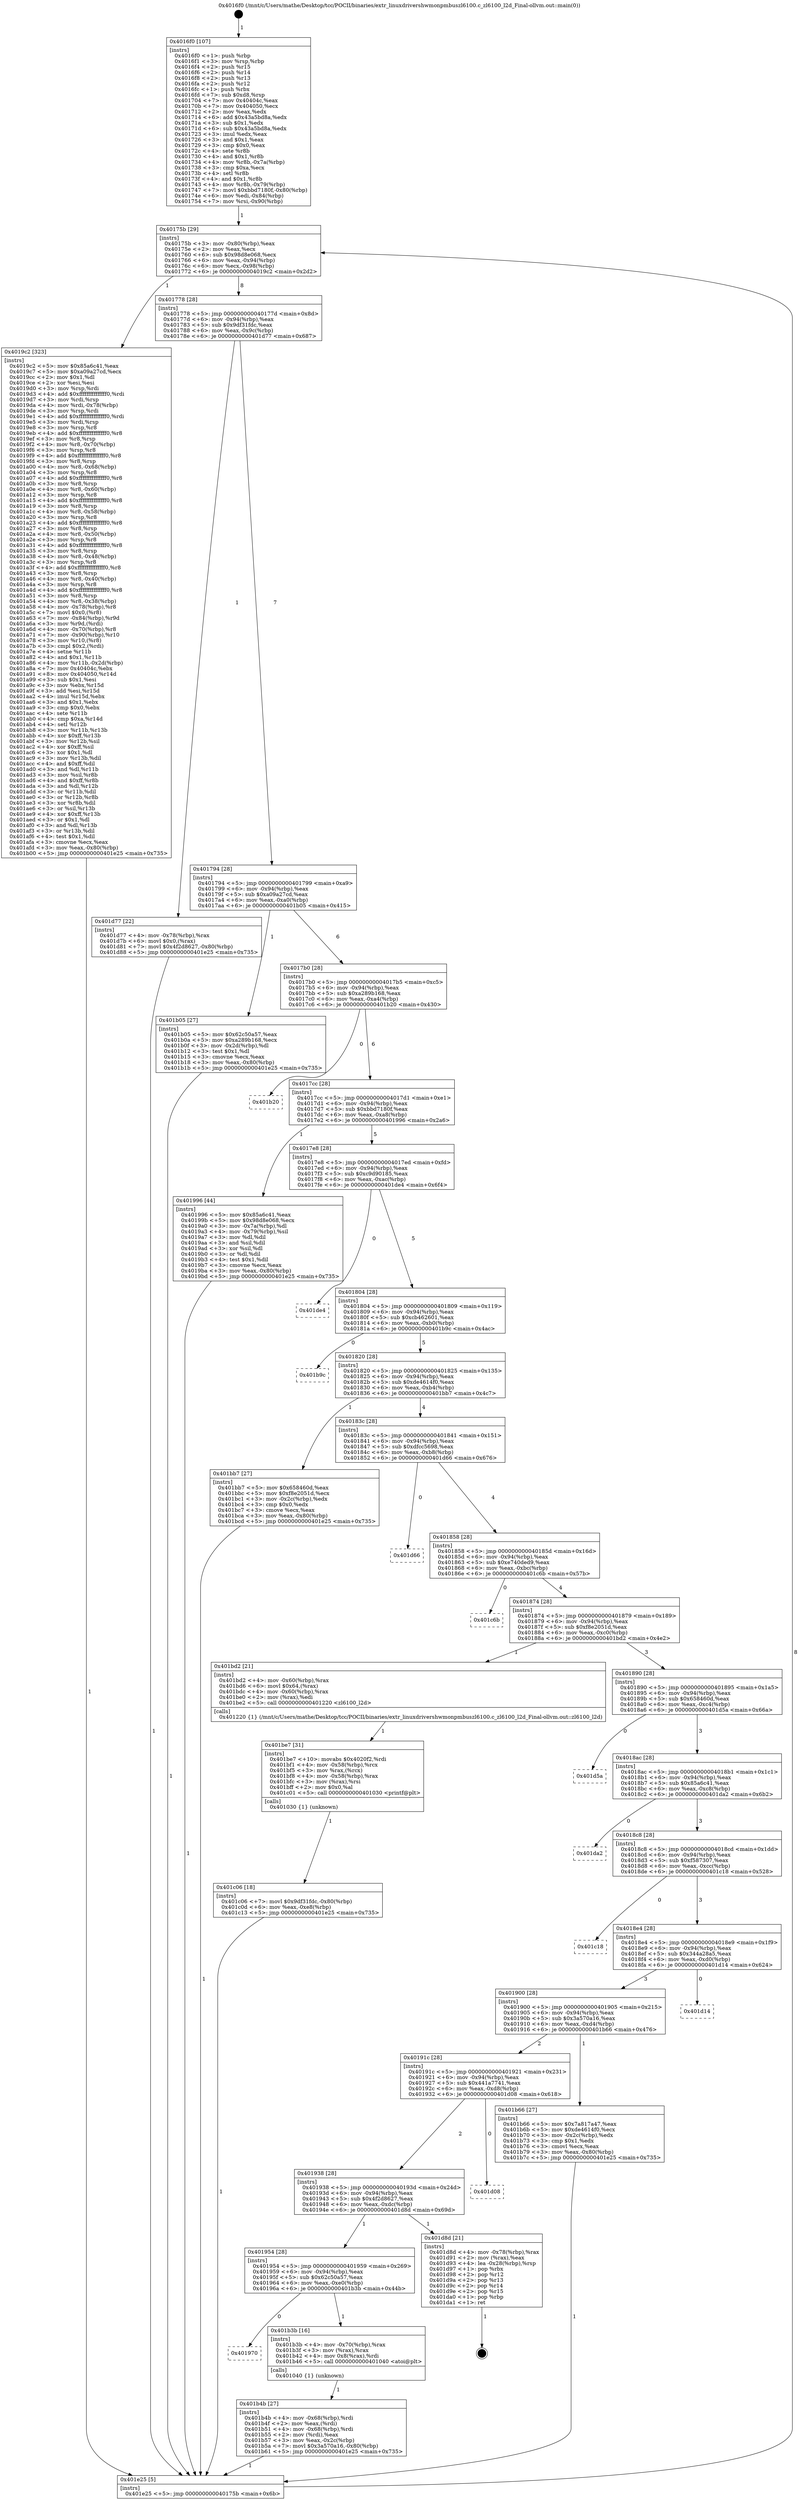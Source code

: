 digraph "0x4016f0" {
  label = "0x4016f0 (/mnt/c/Users/mathe/Desktop/tcc/POCII/binaries/extr_linuxdrivershwmonpmbuszl6100.c_zl6100_l2d_Final-ollvm.out::main(0))"
  labelloc = "t"
  node[shape=record]

  Entry [label="",width=0.3,height=0.3,shape=circle,fillcolor=black,style=filled]
  "0x40175b" [label="{
     0x40175b [29]\l
     | [instrs]\l
     &nbsp;&nbsp;0x40175b \<+3\>: mov -0x80(%rbp),%eax\l
     &nbsp;&nbsp;0x40175e \<+2\>: mov %eax,%ecx\l
     &nbsp;&nbsp;0x401760 \<+6\>: sub $0x98d8e068,%ecx\l
     &nbsp;&nbsp;0x401766 \<+6\>: mov %eax,-0x94(%rbp)\l
     &nbsp;&nbsp;0x40176c \<+6\>: mov %ecx,-0x98(%rbp)\l
     &nbsp;&nbsp;0x401772 \<+6\>: je 00000000004019c2 \<main+0x2d2\>\l
  }"]
  "0x4019c2" [label="{
     0x4019c2 [323]\l
     | [instrs]\l
     &nbsp;&nbsp;0x4019c2 \<+5\>: mov $0x85a6c41,%eax\l
     &nbsp;&nbsp;0x4019c7 \<+5\>: mov $0xa09a27cd,%ecx\l
     &nbsp;&nbsp;0x4019cc \<+2\>: mov $0x1,%dl\l
     &nbsp;&nbsp;0x4019ce \<+2\>: xor %esi,%esi\l
     &nbsp;&nbsp;0x4019d0 \<+3\>: mov %rsp,%rdi\l
     &nbsp;&nbsp;0x4019d3 \<+4\>: add $0xfffffffffffffff0,%rdi\l
     &nbsp;&nbsp;0x4019d7 \<+3\>: mov %rdi,%rsp\l
     &nbsp;&nbsp;0x4019da \<+4\>: mov %rdi,-0x78(%rbp)\l
     &nbsp;&nbsp;0x4019de \<+3\>: mov %rsp,%rdi\l
     &nbsp;&nbsp;0x4019e1 \<+4\>: add $0xfffffffffffffff0,%rdi\l
     &nbsp;&nbsp;0x4019e5 \<+3\>: mov %rdi,%rsp\l
     &nbsp;&nbsp;0x4019e8 \<+3\>: mov %rsp,%r8\l
     &nbsp;&nbsp;0x4019eb \<+4\>: add $0xfffffffffffffff0,%r8\l
     &nbsp;&nbsp;0x4019ef \<+3\>: mov %r8,%rsp\l
     &nbsp;&nbsp;0x4019f2 \<+4\>: mov %r8,-0x70(%rbp)\l
     &nbsp;&nbsp;0x4019f6 \<+3\>: mov %rsp,%r8\l
     &nbsp;&nbsp;0x4019f9 \<+4\>: add $0xfffffffffffffff0,%r8\l
     &nbsp;&nbsp;0x4019fd \<+3\>: mov %r8,%rsp\l
     &nbsp;&nbsp;0x401a00 \<+4\>: mov %r8,-0x68(%rbp)\l
     &nbsp;&nbsp;0x401a04 \<+3\>: mov %rsp,%r8\l
     &nbsp;&nbsp;0x401a07 \<+4\>: add $0xfffffffffffffff0,%r8\l
     &nbsp;&nbsp;0x401a0b \<+3\>: mov %r8,%rsp\l
     &nbsp;&nbsp;0x401a0e \<+4\>: mov %r8,-0x60(%rbp)\l
     &nbsp;&nbsp;0x401a12 \<+3\>: mov %rsp,%r8\l
     &nbsp;&nbsp;0x401a15 \<+4\>: add $0xfffffffffffffff0,%r8\l
     &nbsp;&nbsp;0x401a19 \<+3\>: mov %r8,%rsp\l
     &nbsp;&nbsp;0x401a1c \<+4\>: mov %r8,-0x58(%rbp)\l
     &nbsp;&nbsp;0x401a20 \<+3\>: mov %rsp,%r8\l
     &nbsp;&nbsp;0x401a23 \<+4\>: add $0xfffffffffffffff0,%r8\l
     &nbsp;&nbsp;0x401a27 \<+3\>: mov %r8,%rsp\l
     &nbsp;&nbsp;0x401a2a \<+4\>: mov %r8,-0x50(%rbp)\l
     &nbsp;&nbsp;0x401a2e \<+3\>: mov %rsp,%r8\l
     &nbsp;&nbsp;0x401a31 \<+4\>: add $0xfffffffffffffff0,%r8\l
     &nbsp;&nbsp;0x401a35 \<+3\>: mov %r8,%rsp\l
     &nbsp;&nbsp;0x401a38 \<+4\>: mov %r8,-0x48(%rbp)\l
     &nbsp;&nbsp;0x401a3c \<+3\>: mov %rsp,%r8\l
     &nbsp;&nbsp;0x401a3f \<+4\>: add $0xfffffffffffffff0,%r8\l
     &nbsp;&nbsp;0x401a43 \<+3\>: mov %r8,%rsp\l
     &nbsp;&nbsp;0x401a46 \<+4\>: mov %r8,-0x40(%rbp)\l
     &nbsp;&nbsp;0x401a4a \<+3\>: mov %rsp,%r8\l
     &nbsp;&nbsp;0x401a4d \<+4\>: add $0xfffffffffffffff0,%r8\l
     &nbsp;&nbsp;0x401a51 \<+3\>: mov %r8,%rsp\l
     &nbsp;&nbsp;0x401a54 \<+4\>: mov %r8,-0x38(%rbp)\l
     &nbsp;&nbsp;0x401a58 \<+4\>: mov -0x78(%rbp),%r8\l
     &nbsp;&nbsp;0x401a5c \<+7\>: movl $0x0,(%r8)\l
     &nbsp;&nbsp;0x401a63 \<+7\>: mov -0x84(%rbp),%r9d\l
     &nbsp;&nbsp;0x401a6a \<+3\>: mov %r9d,(%rdi)\l
     &nbsp;&nbsp;0x401a6d \<+4\>: mov -0x70(%rbp),%r8\l
     &nbsp;&nbsp;0x401a71 \<+7\>: mov -0x90(%rbp),%r10\l
     &nbsp;&nbsp;0x401a78 \<+3\>: mov %r10,(%r8)\l
     &nbsp;&nbsp;0x401a7b \<+3\>: cmpl $0x2,(%rdi)\l
     &nbsp;&nbsp;0x401a7e \<+4\>: setne %r11b\l
     &nbsp;&nbsp;0x401a82 \<+4\>: and $0x1,%r11b\l
     &nbsp;&nbsp;0x401a86 \<+4\>: mov %r11b,-0x2d(%rbp)\l
     &nbsp;&nbsp;0x401a8a \<+7\>: mov 0x40404c,%ebx\l
     &nbsp;&nbsp;0x401a91 \<+8\>: mov 0x404050,%r14d\l
     &nbsp;&nbsp;0x401a99 \<+3\>: sub $0x1,%esi\l
     &nbsp;&nbsp;0x401a9c \<+3\>: mov %ebx,%r15d\l
     &nbsp;&nbsp;0x401a9f \<+3\>: add %esi,%r15d\l
     &nbsp;&nbsp;0x401aa2 \<+4\>: imul %r15d,%ebx\l
     &nbsp;&nbsp;0x401aa6 \<+3\>: and $0x1,%ebx\l
     &nbsp;&nbsp;0x401aa9 \<+3\>: cmp $0x0,%ebx\l
     &nbsp;&nbsp;0x401aac \<+4\>: sete %r11b\l
     &nbsp;&nbsp;0x401ab0 \<+4\>: cmp $0xa,%r14d\l
     &nbsp;&nbsp;0x401ab4 \<+4\>: setl %r12b\l
     &nbsp;&nbsp;0x401ab8 \<+3\>: mov %r11b,%r13b\l
     &nbsp;&nbsp;0x401abb \<+4\>: xor $0xff,%r13b\l
     &nbsp;&nbsp;0x401abf \<+3\>: mov %r12b,%sil\l
     &nbsp;&nbsp;0x401ac2 \<+4\>: xor $0xff,%sil\l
     &nbsp;&nbsp;0x401ac6 \<+3\>: xor $0x1,%dl\l
     &nbsp;&nbsp;0x401ac9 \<+3\>: mov %r13b,%dil\l
     &nbsp;&nbsp;0x401acc \<+4\>: and $0xff,%dil\l
     &nbsp;&nbsp;0x401ad0 \<+3\>: and %dl,%r11b\l
     &nbsp;&nbsp;0x401ad3 \<+3\>: mov %sil,%r8b\l
     &nbsp;&nbsp;0x401ad6 \<+4\>: and $0xff,%r8b\l
     &nbsp;&nbsp;0x401ada \<+3\>: and %dl,%r12b\l
     &nbsp;&nbsp;0x401add \<+3\>: or %r11b,%dil\l
     &nbsp;&nbsp;0x401ae0 \<+3\>: or %r12b,%r8b\l
     &nbsp;&nbsp;0x401ae3 \<+3\>: xor %r8b,%dil\l
     &nbsp;&nbsp;0x401ae6 \<+3\>: or %sil,%r13b\l
     &nbsp;&nbsp;0x401ae9 \<+4\>: xor $0xff,%r13b\l
     &nbsp;&nbsp;0x401aed \<+3\>: or $0x1,%dl\l
     &nbsp;&nbsp;0x401af0 \<+3\>: and %dl,%r13b\l
     &nbsp;&nbsp;0x401af3 \<+3\>: or %r13b,%dil\l
     &nbsp;&nbsp;0x401af6 \<+4\>: test $0x1,%dil\l
     &nbsp;&nbsp;0x401afa \<+3\>: cmovne %ecx,%eax\l
     &nbsp;&nbsp;0x401afd \<+3\>: mov %eax,-0x80(%rbp)\l
     &nbsp;&nbsp;0x401b00 \<+5\>: jmp 0000000000401e25 \<main+0x735\>\l
  }"]
  "0x401778" [label="{
     0x401778 [28]\l
     | [instrs]\l
     &nbsp;&nbsp;0x401778 \<+5\>: jmp 000000000040177d \<main+0x8d\>\l
     &nbsp;&nbsp;0x40177d \<+6\>: mov -0x94(%rbp),%eax\l
     &nbsp;&nbsp;0x401783 \<+5\>: sub $0x9df31fdc,%eax\l
     &nbsp;&nbsp;0x401788 \<+6\>: mov %eax,-0x9c(%rbp)\l
     &nbsp;&nbsp;0x40178e \<+6\>: je 0000000000401d77 \<main+0x687\>\l
  }"]
  Exit [label="",width=0.3,height=0.3,shape=circle,fillcolor=black,style=filled,peripheries=2]
  "0x401d77" [label="{
     0x401d77 [22]\l
     | [instrs]\l
     &nbsp;&nbsp;0x401d77 \<+4\>: mov -0x78(%rbp),%rax\l
     &nbsp;&nbsp;0x401d7b \<+6\>: movl $0x0,(%rax)\l
     &nbsp;&nbsp;0x401d81 \<+7\>: movl $0x4f2d8627,-0x80(%rbp)\l
     &nbsp;&nbsp;0x401d88 \<+5\>: jmp 0000000000401e25 \<main+0x735\>\l
  }"]
  "0x401794" [label="{
     0x401794 [28]\l
     | [instrs]\l
     &nbsp;&nbsp;0x401794 \<+5\>: jmp 0000000000401799 \<main+0xa9\>\l
     &nbsp;&nbsp;0x401799 \<+6\>: mov -0x94(%rbp),%eax\l
     &nbsp;&nbsp;0x40179f \<+5\>: sub $0xa09a27cd,%eax\l
     &nbsp;&nbsp;0x4017a4 \<+6\>: mov %eax,-0xa0(%rbp)\l
     &nbsp;&nbsp;0x4017aa \<+6\>: je 0000000000401b05 \<main+0x415\>\l
  }"]
  "0x401c06" [label="{
     0x401c06 [18]\l
     | [instrs]\l
     &nbsp;&nbsp;0x401c06 \<+7\>: movl $0x9df31fdc,-0x80(%rbp)\l
     &nbsp;&nbsp;0x401c0d \<+6\>: mov %eax,-0xe8(%rbp)\l
     &nbsp;&nbsp;0x401c13 \<+5\>: jmp 0000000000401e25 \<main+0x735\>\l
  }"]
  "0x401b05" [label="{
     0x401b05 [27]\l
     | [instrs]\l
     &nbsp;&nbsp;0x401b05 \<+5\>: mov $0x62c50a57,%eax\l
     &nbsp;&nbsp;0x401b0a \<+5\>: mov $0xa289b168,%ecx\l
     &nbsp;&nbsp;0x401b0f \<+3\>: mov -0x2d(%rbp),%dl\l
     &nbsp;&nbsp;0x401b12 \<+3\>: test $0x1,%dl\l
     &nbsp;&nbsp;0x401b15 \<+3\>: cmovne %ecx,%eax\l
     &nbsp;&nbsp;0x401b18 \<+3\>: mov %eax,-0x80(%rbp)\l
     &nbsp;&nbsp;0x401b1b \<+5\>: jmp 0000000000401e25 \<main+0x735\>\l
  }"]
  "0x4017b0" [label="{
     0x4017b0 [28]\l
     | [instrs]\l
     &nbsp;&nbsp;0x4017b0 \<+5\>: jmp 00000000004017b5 \<main+0xc5\>\l
     &nbsp;&nbsp;0x4017b5 \<+6\>: mov -0x94(%rbp),%eax\l
     &nbsp;&nbsp;0x4017bb \<+5\>: sub $0xa289b168,%eax\l
     &nbsp;&nbsp;0x4017c0 \<+6\>: mov %eax,-0xa4(%rbp)\l
     &nbsp;&nbsp;0x4017c6 \<+6\>: je 0000000000401b20 \<main+0x430\>\l
  }"]
  "0x401be7" [label="{
     0x401be7 [31]\l
     | [instrs]\l
     &nbsp;&nbsp;0x401be7 \<+10\>: movabs $0x4020f2,%rdi\l
     &nbsp;&nbsp;0x401bf1 \<+4\>: mov -0x58(%rbp),%rcx\l
     &nbsp;&nbsp;0x401bf5 \<+3\>: mov %rax,(%rcx)\l
     &nbsp;&nbsp;0x401bf8 \<+4\>: mov -0x58(%rbp),%rax\l
     &nbsp;&nbsp;0x401bfc \<+3\>: mov (%rax),%rsi\l
     &nbsp;&nbsp;0x401bff \<+2\>: mov $0x0,%al\l
     &nbsp;&nbsp;0x401c01 \<+5\>: call 0000000000401030 \<printf@plt\>\l
     | [calls]\l
     &nbsp;&nbsp;0x401030 \{1\} (unknown)\l
  }"]
  "0x401b20" [label="{
     0x401b20\l
  }", style=dashed]
  "0x4017cc" [label="{
     0x4017cc [28]\l
     | [instrs]\l
     &nbsp;&nbsp;0x4017cc \<+5\>: jmp 00000000004017d1 \<main+0xe1\>\l
     &nbsp;&nbsp;0x4017d1 \<+6\>: mov -0x94(%rbp),%eax\l
     &nbsp;&nbsp;0x4017d7 \<+5\>: sub $0xbbd7180f,%eax\l
     &nbsp;&nbsp;0x4017dc \<+6\>: mov %eax,-0xa8(%rbp)\l
     &nbsp;&nbsp;0x4017e2 \<+6\>: je 0000000000401996 \<main+0x2a6\>\l
  }"]
  "0x401b4b" [label="{
     0x401b4b [27]\l
     | [instrs]\l
     &nbsp;&nbsp;0x401b4b \<+4\>: mov -0x68(%rbp),%rdi\l
     &nbsp;&nbsp;0x401b4f \<+2\>: mov %eax,(%rdi)\l
     &nbsp;&nbsp;0x401b51 \<+4\>: mov -0x68(%rbp),%rdi\l
     &nbsp;&nbsp;0x401b55 \<+2\>: mov (%rdi),%eax\l
     &nbsp;&nbsp;0x401b57 \<+3\>: mov %eax,-0x2c(%rbp)\l
     &nbsp;&nbsp;0x401b5a \<+7\>: movl $0x3a570a16,-0x80(%rbp)\l
     &nbsp;&nbsp;0x401b61 \<+5\>: jmp 0000000000401e25 \<main+0x735\>\l
  }"]
  "0x401996" [label="{
     0x401996 [44]\l
     | [instrs]\l
     &nbsp;&nbsp;0x401996 \<+5\>: mov $0x85a6c41,%eax\l
     &nbsp;&nbsp;0x40199b \<+5\>: mov $0x98d8e068,%ecx\l
     &nbsp;&nbsp;0x4019a0 \<+3\>: mov -0x7a(%rbp),%dl\l
     &nbsp;&nbsp;0x4019a3 \<+4\>: mov -0x79(%rbp),%sil\l
     &nbsp;&nbsp;0x4019a7 \<+3\>: mov %dl,%dil\l
     &nbsp;&nbsp;0x4019aa \<+3\>: and %sil,%dil\l
     &nbsp;&nbsp;0x4019ad \<+3\>: xor %sil,%dl\l
     &nbsp;&nbsp;0x4019b0 \<+3\>: or %dl,%dil\l
     &nbsp;&nbsp;0x4019b3 \<+4\>: test $0x1,%dil\l
     &nbsp;&nbsp;0x4019b7 \<+3\>: cmovne %ecx,%eax\l
     &nbsp;&nbsp;0x4019ba \<+3\>: mov %eax,-0x80(%rbp)\l
     &nbsp;&nbsp;0x4019bd \<+5\>: jmp 0000000000401e25 \<main+0x735\>\l
  }"]
  "0x4017e8" [label="{
     0x4017e8 [28]\l
     | [instrs]\l
     &nbsp;&nbsp;0x4017e8 \<+5\>: jmp 00000000004017ed \<main+0xfd\>\l
     &nbsp;&nbsp;0x4017ed \<+6\>: mov -0x94(%rbp),%eax\l
     &nbsp;&nbsp;0x4017f3 \<+5\>: sub $0xc9d90185,%eax\l
     &nbsp;&nbsp;0x4017f8 \<+6\>: mov %eax,-0xac(%rbp)\l
     &nbsp;&nbsp;0x4017fe \<+6\>: je 0000000000401de4 \<main+0x6f4\>\l
  }"]
  "0x401e25" [label="{
     0x401e25 [5]\l
     | [instrs]\l
     &nbsp;&nbsp;0x401e25 \<+5\>: jmp 000000000040175b \<main+0x6b\>\l
  }"]
  "0x4016f0" [label="{
     0x4016f0 [107]\l
     | [instrs]\l
     &nbsp;&nbsp;0x4016f0 \<+1\>: push %rbp\l
     &nbsp;&nbsp;0x4016f1 \<+3\>: mov %rsp,%rbp\l
     &nbsp;&nbsp;0x4016f4 \<+2\>: push %r15\l
     &nbsp;&nbsp;0x4016f6 \<+2\>: push %r14\l
     &nbsp;&nbsp;0x4016f8 \<+2\>: push %r13\l
     &nbsp;&nbsp;0x4016fa \<+2\>: push %r12\l
     &nbsp;&nbsp;0x4016fc \<+1\>: push %rbx\l
     &nbsp;&nbsp;0x4016fd \<+7\>: sub $0xd8,%rsp\l
     &nbsp;&nbsp;0x401704 \<+7\>: mov 0x40404c,%eax\l
     &nbsp;&nbsp;0x40170b \<+7\>: mov 0x404050,%ecx\l
     &nbsp;&nbsp;0x401712 \<+2\>: mov %eax,%edx\l
     &nbsp;&nbsp;0x401714 \<+6\>: add $0x43a5bd8a,%edx\l
     &nbsp;&nbsp;0x40171a \<+3\>: sub $0x1,%edx\l
     &nbsp;&nbsp;0x40171d \<+6\>: sub $0x43a5bd8a,%edx\l
     &nbsp;&nbsp;0x401723 \<+3\>: imul %edx,%eax\l
     &nbsp;&nbsp;0x401726 \<+3\>: and $0x1,%eax\l
     &nbsp;&nbsp;0x401729 \<+3\>: cmp $0x0,%eax\l
     &nbsp;&nbsp;0x40172c \<+4\>: sete %r8b\l
     &nbsp;&nbsp;0x401730 \<+4\>: and $0x1,%r8b\l
     &nbsp;&nbsp;0x401734 \<+4\>: mov %r8b,-0x7a(%rbp)\l
     &nbsp;&nbsp;0x401738 \<+3\>: cmp $0xa,%ecx\l
     &nbsp;&nbsp;0x40173b \<+4\>: setl %r8b\l
     &nbsp;&nbsp;0x40173f \<+4\>: and $0x1,%r8b\l
     &nbsp;&nbsp;0x401743 \<+4\>: mov %r8b,-0x79(%rbp)\l
     &nbsp;&nbsp;0x401747 \<+7\>: movl $0xbbd7180f,-0x80(%rbp)\l
     &nbsp;&nbsp;0x40174e \<+6\>: mov %edi,-0x84(%rbp)\l
     &nbsp;&nbsp;0x401754 \<+7\>: mov %rsi,-0x90(%rbp)\l
  }"]
  "0x401970" [label="{
     0x401970\l
  }", style=dashed]
  "0x401b3b" [label="{
     0x401b3b [16]\l
     | [instrs]\l
     &nbsp;&nbsp;0x401b3b \<+4\>: mov -0x70(%rbp),%rax\l
     &nbsp;&nbsp;0x401b3f \<+3\>: mov (%rax),%rax\l
     &nbsp;&nbsp;0x401b42 \<+4\>: mov 0x8(%rax),%rdi\l
     &nbsp;&nbsp;0x401b46 \<+5\>: call 0000000000401040 \<atoi@plt\>\l
     | [calls]\l
     &nbsp;&nbsp;0x401040 \{1\} (unknown)\l
  }"]
  "0x401de4" [label="{
     0x401de4\l
  }", style=dashed]
  "0x401804" [label="{
     0x401804 [28]\l
     | [instrs]\l
     &nbsp;&nbsp;0x401804 \<+5\>: jmp 0000000000401809 \<main+0x119\>\l
     &nbsp;&nbsp;0x401809 \<+6\>: mov -0x94(%rbp),%eax\l
     &nbsp;&nbsp;0x40180f \<+5\>: sub $0xcb462601,%eax\l
     &nbsp;&nbsp;0x401814 \<+6\>: mov %eax,-0xb0(%rbp)\l
     &nbsp;&nbsp;0x40181a \<+6\>: je 0000000000401b9c \<main+0x4ac\>\l
  }"]
  "0x401954" [label="{
     0x401954 [28]\l
     | [instrs]\l
     &nbsp;&nbsp;0x401954 \<+5\>: jmp 0000000000401959 \<main+0x269\>\l
     &nbsp;&nbsp;0x401959 \<+6\>: mov -0x94(%rbp),%eax\l
     &nbsp;&nbsp;0x40195f \<+5\>: sub $0x62c50a57,%eax\l
     &nbsp;&nbsp;0x401964 \<+6\>: mov %eax,-0xe0(%rbp)\l
     &nbsp;&nbsp;0x40196a \<+6\>: je 0000000000401b3b \<main+0x44b\>\l
  }"]
  "0x401b9c" [label="{
     0x401b9c\l
  }", style=dashed]
  "0x401820" [label="{
     0x401820 [28]\l
     | [instrs]\l
     &nbsp;&nbsp;0x401820 \<+5\>: jmp 0000000000401825 \<main+0x135\>\l
     &nbsp;&nbsp;0x401825 \<+6\>: mov -0x94(%rbp),%eax\l
     &nbsp;&nbsp;0x40182b \<+5\>: sub $0xde4614f0,%eax\l
     &nbsp;&nbsp;0x401830 \<+6\>: mov %eax,-0xb4(%rbp)\l
     &nbsp;&nbsp;0x401836 \<+6\>: je 0000000000401bb7 \<main+0x4c7\>\l
  }"]
  "0x401d8d" [label="{
     0x401d8d [21]\l
     | [instrs]\l
     &nbsp;&nbsp;0x401d8d \<+4\>: mov -0x78(%rbp),%rax\l
     &nbsp;&nbsp;0x401d91 \<+2\>: mov (%rax),%eax\l
     &nbsp;&nbsp;0x401d93 \<+4\>: lea -0x28(%rbp),%rsp\l
     &nbsp;&nbsp;0x401d97 \<+1\>: pop %rbx\l
     &nbsp;&nbsp;0x401d98 \<+2\>: pop %r12\l
     &nbsp;&nbsp;0x401d9a \<+2\>: pop %r13\l
     &nbsp;&nbsp;0x401d9c \<+2\>: pop %r14\l
     &nbsp;&nbsp;0x401d9e \<+2\>: pop %r15\l
     &nbsp;&nbsp;0x401da0 \<+1\>: pop %rbp\l
     &nbsp;&nbsp;0x401da1 \<+1\>: ret\l
  }"]
  "0x401bb7" [label="{
     0x401bb7 [27]\l
     | [instrs]\l
     &nbsp;&nbsp;0x401bb7 \<+5\>: mov $0x658460d,%eax\l
     &nbsp;&nbsp;0x401bbc \<+5\>: mov $0xf8e2051d,%ecx\l
     &nbsp;&nbsp;0x401bc1 \<+3\>: mov -0x2c(%rbp),%edx\l
     &nbsp;&nbsp;0x401bc4 \<+3\>: cmp $0x0,%edx\l
     &nbsp;&nbsp;0x401bc7 \<+3\>: cmove %ecx,%eax\l
     &nbsp;&nbsp;0x401bca \<+3\>: mov %eax,-0x80(%rbp)\l
     &nbsp;&nbsp;0x401bcd \<+5\>: jmp 0000000000401e25 \<main+0x735\>\l
  }"]
  "0x40183c" [label="{
     0x40183c [28]\l
     | [instrs]\l
     &nbsp;&nbsp;0x40183c \<+5\>: jmp 0000000000401841 \<main+0x151\>\l
     &nbsp;&nbsp;0x401841 \<+6\>: mov -0x94(%rbp),%eax\l
     &nbsp;&nbsp;0x401847 \<+5\>: sub $0xdfcc5698,%eax\l
     &nbsp;&nbsp;0x40184c \<+6\>: mov %eax,-0xb8(%rbp)\l
     &nbsp;&nbsp;0x401852 \<+6\>: je 0000000000401d66 \<main+0x676\>\l
  }"]
  "0x401938" [label="{
     0x401938 [28]\l
     | [instrs]\l
     &nbsp;&nbsp;0x401938 \<+5\>: jmp 000000000040193d \<main+0x24d\>\l
     &nbsp;&nbsp;0x40193d \<+6\>: mov -0x94(%rbp),%eax\l
     &nbsp;&nbsp;0x401943 \<+5\>: sub $0x4f2d8627,%eax\l
     &nbsp;&nbsp;0x401948 \<+6\>: mov %eax,-0xdc(%rbp)\l
     &nbsp;&nbsp;0x40194e \<+6\>: je 0000000000401d8d \<main+0x69d\>\l
  }"]
  "0x401d66" [label="{
     0x401d66\l
  }", style=dashed]
  "0x401858" [label="{
     0x401858 [28]\l
     | [instrs]\l
     &nbsp;&nbsp;0x401858 \<+5\>: jmp 000000000040185d \<main+0x16d\>\l
     &nbsp;&nbsp;0x40185d \<+6\>: mov -0x94(%rbp),%eax\l
     &nbsp;&nbsp;0x401863 \<+5\>: sub $0xe740ded9,%eax\l
     &nbsp;&nbsp;0x401868 \<+6\>: mov %eax,-0xbc(%rbp)\l
     &nbsp;&nbsp;0x40186e \<+6\>: je 0000000000401c6b \<main+0x57b\>\l
  }"]
  "0x401d08" [label="{
     0x401d08\l
  }", style=dashed]
  "0x401c6b" [label="{
     0x401c6b\l
  }", style=dashed]
  "0x401874" [label="{
     0x401874 [28]\l
     | [instrs]\l
     &nbsp;&nbsp;0x401874 \<+5\>: jmp 0000000000401879 \<main+0x189\>\l
     &nbsp;&nbsp;0x401879 \<+6\>: mov -0x94(%rbp),%eax\l
     &nbsp;&nbsp;0x40187f \<+5\>: sub $0xf8e2051d,%eax\l
     &nbsp;&nbsp;0x401884 \<+6\>: mov %eax,-0xc0(%rbp)\l
     &nbsp;&nbsp;0x40188a \<+6\>: je 0000000000401bd2 \<main+0x4e2\>\l
  }"]
  "0x40191c" [label="{
     0x40191c [28]\l
     | [instrs]\l
     &nbsp;&nbsp;0x40191c \<+5\>: jmp 0000000000401921 \<main+0x231\>\l
     &nbsp;&nbsp;0x401921 \<+6\>: mov -0x94(%rbp),%eax\l
     &nbsp;&nbsp;0x401927 \<+5\>: sub $0x441a7741,%eax\l
     &nbsp;&nbsp;0x40192c \<+6\>: mov %eax,-0xd8(%rbp)\l
     &nbsp;&nbsp;0x401932 \<+6\>: je 0000000000401d08 \<main+0x618\>\l
  }"]
  "0x401bd2" [label="{
     0x401bd2 [21]\l
     | [instrs]\l
     &nbsp;&nbsp;0x401bd2 \<+4\>: mov -0x60(%rbp),%rax\l
     &nbsp;&nbsp;0x401bd6 \<+6\>: movl $0x64,(%rax)\l
     &nbsp;&nbsp;0x401bdc \<+4\>: mov -0x60(%rbp),%rax\l
     &nbsp;&nbsp;0x401be0 \<+2\>: mov (%rax),%edi\l
     &nbsp;&nbsp;0x401be2 \<+5\>: call 0000000000401220 \<zl6100_l2d\>\l
     | [calls]\l
     &nbsp;&nbsp;0x401220 \{1\} (/mnt/c/Users/mathe/Desktop/tcc/POCII/binaries/extr_linuxdrivershwmonpmbuszl6100.c_zl6100_l2d_Final-ollvm.out::zl6100_l2d)\l
  }"]
  "0x401890" [label="{
     0x401890 [28]\l
     | [instrs]\l
     &nbsp;&nbsp;0x401890 \<+5\>: jmp 0000000000401895 \<main+0x1a5\>\l
     &nbsp;&nbsp;0x401895 \<+6\>: mov -0x94(%rbp),%eax\l
     &nbsp;&nbsp;0x40189b \<+5\>: sub $0x658460d,%eax\l
     &nbsp;&nbsp;0x4018a0 \<+6\>: mov %eax,-0xc4(%rbp)\l
     &nbsp;&nbsp;0x4018a6 \<+6\>: je 0000000000401d5a \<main+0x66a\>\l
  }"]
  "0x401b66" [label="{
     0x401b66 [27]\l
     | [instrs]\l
     &nbsp;&nbsp;0x401b66 \<+5\>: mov $0x7a817a47,%eax\l
     &nbsp;&nbsp;0x401b6b \<+5\>: mov $0xde4614f0,%ecx\l
     &nbsp;&nbsp;0x401b70 \<+3\>: mov -0x2c(%rbp),%edx\l
     &nbsp;&nbsp;0x401b73 \<+3\>: cmp $0x1,%edx\l
     &nbsp;&nbsp;0x401b76 \<+3\>: cmovl %ecx,%eax\l
     &nbsp;&nbsp;0x401b79 \<+3\>: mov %eax,-0x80(%rbp)\l
     &nbsp;&nbsp;0x401b7c \<+5\>: jmp 0000000000401e25 \<main+0x735\>\l
  }"]
  "0x401d5a" [label="{
     0x401d5a\l
  }", style=dashed]
  "0x4018ac" [label="{
     0x4018ac [28]\l
     | [instrs]\l
     &nbsp;&nbsp;0x4018ac \<+5\>: jmp 00000000004018b1 \<main+0x1c1\>\l
     &nbsp;&nbsp;0x4018b1 \<+6\>: mov -0x94(%rbp),%eax\l
     &nbsp;&nbsp;0x4018b7 \<+5\>: sub $0x85a6c41,%eax\l
     &nbsp;&nbsp;0x4018bc \<+6\>: mov %eax,-0xc8(%rbp)\l
     &nbsp;&nbsp;0x4018c2 \<+6\>: je 0000000000401da2 \<main+0x6b2\>\l
  }"]
  "0x401900" [label="{
     0x401900 [28]\l
     | [instrs]\l
     &nbsp;&nbsp;0x401900 \<+5\>: jmp 0000000000401905 \<main+0x215\>\l
     &nbsp;&nbsp;0x401905 \<+6\>: mov -0x94(%rbp),%eax\l
     &nbsp;&nbsp;0x40190b \<+5\>: sub $0x3a570a16,%eax\l
     &nbsp;&nbsp;0x401910 \<+6\>: mov %eax,-0xd4(%rbp)\l
     &nbsp;&nbsp;0x401916 \<+6\>: je 0000000000401b66 \<main+0x476\>\l
  }"]
  "0x401da2" [label="{
     0x401da2\l
  }", style=dashed]
  "0x4018c8" [label="{
     0x4018c8 [28]\l
     | [instrs]\l
     &nbsp;&nbsp;0x4018c8 \<+5\>: jmp 00000000004018cd \<main+0x1dd\>\l
     &nbsp;&nbsp;0x4018cd \<+6\>: mov -0x94(%rbp),%eax\l
     &nbsp;&nbsp;0x4018d3 \<+5\>: sub $0xf587307,%eax\l
     &nbsp;&nbsp;0x4018d8 \<+6\>: mov %eax,-0xcc(%rbp)\l
     &nbsp;&nbsp;0x4018de \<+6\>: je 0000000000401c18 \<main+0x528\>\l
  }"]
  "0x401d14" [label="{
     0x401d14\l
  }", style=dashed]
  "0x401c18" [label="{
     0x401c18\l
  }", style=dashed]
  "0x4018e4" [label="{
     0x4018e4 [28]\l
     | [instrs]\l
     &nbsp;&nbsp;0x4018e4 \<+5\>: jmp 00000000004018e9 \<main+0x1f9\>\l
     &nbsp;&nbsp;0x4018e9 \<+6\>: mov -0x94(%rbp),%eax\l
     &nbsp;&nbsp;0x4018ef \<+5\>: sub $0x344a28a5,%eax\l
     &nbsp;&nbsp;0x4018f4 \<+6\>: mov %eax,-0xd0(%rbp)\l
     &nbsp;&nbsp;0x4018fa \<+6\>: je 0000000000401d14 \<main+0x624\>\l
  }"]
  Entry -> "0x4016f0" [label=" 1"]
  "0x40175b" -> "0x4019c2" [label=" 1"]
  "0x40175b" -> "0x401778" [label=" 8"]
  "0x401d8d" -> Exit [label=" 1"]
  "0x401778" -> "0x401d77" [label=" 1"]
  "0x401778" -> "0x401794" [label=" 7"]
  "0x401d77" -> "0x401e25" [label=" 1"]
  "0x401794" -> "0x401b05" [label=" 1"]
  "0x401794" -> "0x4017b0" [label=" 6"]
  "0x401c06" -> "0x401e25" [label=" 1"]
  "0x4017b0" -> "0x401b20" [label=" 0"]
  "0x4017b0" -> "0x4017cc" [label=" 6"]
  "0x401be7" -> "0x401c06" [label=" 1"]
  "0x4017cc" -> "0x401996" [label=" 1"]
  "0x4017cc" -> "0x4017e8" [label=" 5"]
  "0x401996" -> "0x401e25" [label=" 1"]
  "0x4016f0" -> "0x40175b" [label=" 1"]
  "0x401e25" -> "0x40175b" [label=" 8"]
  "0x401bd2" -> "0x401be7" [label=" 1"]
  "0x4019c2" -> "0x401e25" [label=" 1"]
  "0x401b05" -> "0x401e25" [label=" 1"]
  "0x401bb7" -> "0x401e25" [label=" 1"]
  "0x4017e8" -> "0x401de4" [label=" 0"]
  "0x4017e8" -> "0x401804" [label=" 5"]
  "0x401b66" -> "0x401e25" [label=" 1"]
  "0x401804" -> "0x401b9c" [label=" 0"]
  "0x401804" -> "0x401820" [label=" 5"]
  "0x401b3b" -> "0x401b4b" [label=" 1"]
  "0x401820" -> "0x401bb7" [label=" 1"]
  "0x401820" -> "0x40183c" [label=" 4"]
  "0x401954" -> "0x401970" [label=" 0"]
  "0x40183c" -> "0x401d66" [label=" 0"]
  "0x40183c" -> "0x401858" [label=" 4"]
  "0x401b4b" -> "0x401e25" [label=" 1"]
  "0x401858" -> "0x401c6b" [label=" 0"]
  "0x401858" -> "0x401874" [label=" 4"]
  "0x401938" -> "0x401954" [label=" 1"]
  "0x401874" -> "0x401bd2" [label=" 1"]
  "0x401874" -> "0x401890" [label=" 3"]
  "0x401954" -> "0x401b3b" [label=" 1"]
  "0x401890" -> "0x401d5a" [label=" 0"]
  "0x401890" -> "0x4018ac" [label=" 3"]
  "0x40191c" -> "0x401938" [label=" 2"]
  "0x4018ac" -> "0x401da2" [label=" 0"]
  "0x4018ac" -> "0x4018c8" [label=" 3"]
  "0x401938" -> "0x401d8d" [label=" 1"]
  "0x4018c8" -> "0x401c18" [label=" 0"]
  "0x4018c8" -> "0x4018e4" [label=" 3"]
  "0x401900" -> "0x40191c" [label=" 2"]
  "0x4018e4" -> "0x401d14" [label=" 0"]
  "0x4018e4" -> "0x401900" [label=" 3"]
  "0x40191c" -> "0x401d08" [label=" 0"]
  "0x401900" -> "0x401b66" [label=" 1"]
}

